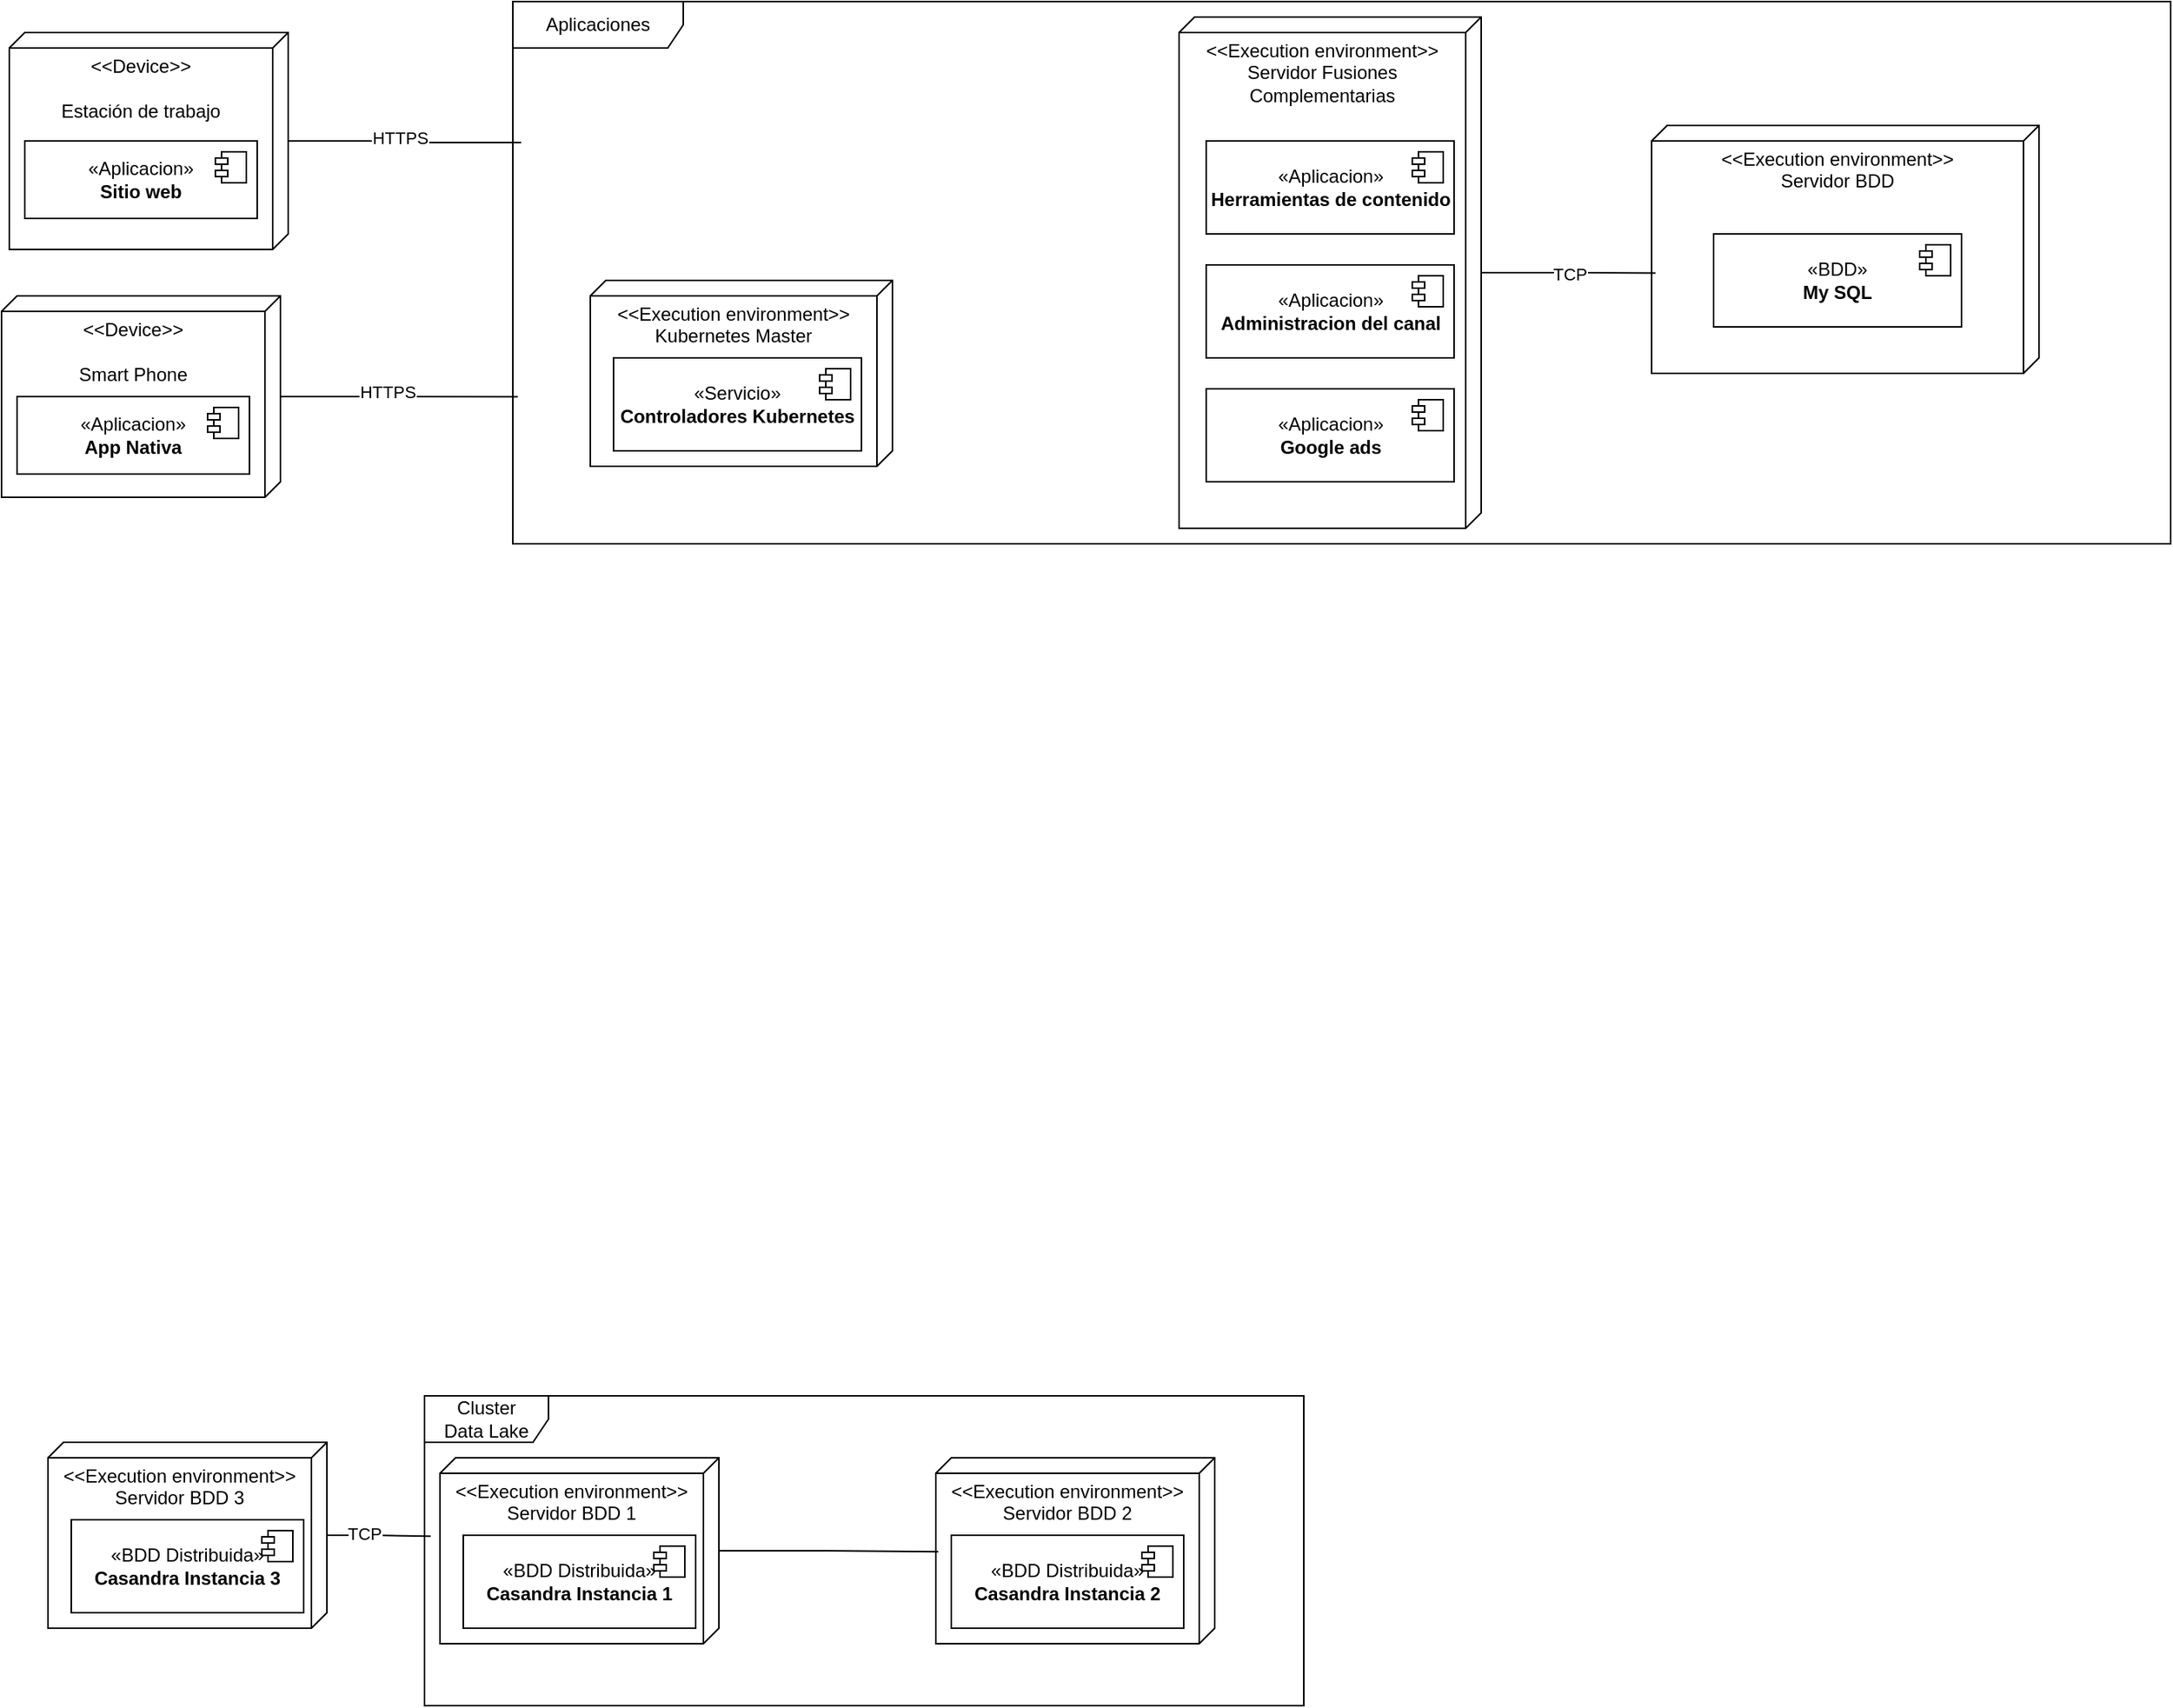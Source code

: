 <mxfile version="24.9.1">
  <diagram name="Page-1" id="y1c4eyKBUa124X-FBVNv">
    <mxGraphModel dx="878" dy="-548" grid="1" gridSize="10" guides="1" tooltips="1" connect="1" arrows="1" fold="1" page="1" pageScale="1" pageWidth="850" pageHeight="1100" math="0" shadow="0">
      <root>
        <mxCell id="0" />
        <mxCell id="1" parent="0" />
        <mxCell id="dvXd4WphclNY3FS19eXK-38" value="&amp;lt;&amp;lt;Execution environment&amp;gt;&amp;gt;&lt;div&gt;&lt;div&gt;Servidor BDD 1&lt;/div&gt;&lt;/div&gt;" style="verticalAlign=top;align=center;spacingTop=8;spacingLeft=2;spacingRight=12;shape=cube;size=10;direction=south;fontStyle=0;html=1;whiteSpace=wrap;" vertex="1" parent="1">
          <mxGeometry x="293" y="2050" width="180" height="120" as="geometry" />
        </mxCell>
        <mxCell id="dvXd4WphclNY3FS19eXK-39" value="«BDD Distribuida»&lt;br&gt;&lt;b&gt;Casandra Instancia 1&lt;/b&gt;" style="html=1;dropTarget=0;whiteSpace=wrap;" vertex="1" parent="1">
          <mxGeometry x="308" y="2100" width="150" height="60" as="geometry" />
        </mxCell>
        <mxCell id="dvXd4WphclNY3FS19eXK-40" value="" style="shape=module;jettyWidth=8;jettyHeight=4;" vertex="1" parent="dvXd4WphclNY3FS19eXK-39">
          <mxGeometry x="1" width="20" height="20" relative="1" as="geometry">
            <mxPoint x="-27" y="7" as="offset" />
          </mxGeometry>
        </mxCell>
        <mxCell id="dvXd4WphclNY3FS19eXK-41" value="&amp;lt;&amp;lt;Execution environment&amp;gt;&amp;gt;&lt;div&gt;&lt;div&gt;Servidor BDD 2&lt;/div&gt;&lt;/div&gt;" style="verticalAlign=top;align=center;spacingTop=8;spacingLeft=2;spacingRight=12;shape=cube;size=10;direction=south;fontStyle=0;html=1;whiteSpace=wrap;" vertex="1" parent="1">
          <mxGeometry x="613" y="2050" width="180" height="120" as="geometry" />
        </mxCell>
        <mxCell id="dvXd4WphclNY3FS19eXK-42" value="«BDD Distribuida»&lt;br&gt;&lt;b&gt;Casandra Instancia 2&lt;/b&gt;" style="html=1;dropTarget=0;whiteSpace=wrap;" vertex="1" parent="1">
          <mxGeometry x="623" y="2100" width="150" height="60" as="geometry" />
        </mxCell>
        <mxCell id="dvXd4WphclNY3FS19eXK-43" value="" style="shape=module;jettyWidth=8;jettyHeight=4;" vertex="1" parent="dvXd4WphclNY3FS19eXK-42">
          <mxGeometry x="1" width="20" height="20" relative="1" as="geometry">
            <mxPoint x="-27" y="7" as="offset" />
          </mxGeometry>
        </mxCell>
        <mxCell id="dvXd4WphclNY3FS19eXK-44" value="&amp;lt;&amp;lt;Execution environment&amp;gt;&amp;gt;&lt;div&gt;&lt;div&gt;Servidor BDD 3&lt;/div&gt;&lt;/div&gt;" style="verticalAlign=top;align=center;spacingTop=8;spacingLeft=2;spacingRight=12;shape=cube;size=10;direction=south;fontStyle=0;html=1;whiteSpace=wrap;" vertex="1" parent="1">
          <mxGeometry x="40" y="2040" width="180" height="120" as="geometry" />
        </mxCell>
        <mxCell id="dvXd4WphclNY3FS19eXK-45" value="«BDD Distribuida»&lt;br&gt;&lt;b&gt;Casandra Instancia 3&lt;/b&gt;" style="html=1;dropTarget=0;whiteSpace=wrap;" vertex="1" parent="1">
          <mxGeometry x="55" y="2090" width="150" height="60" as="geometry" />
        </mxCell>
        <mxCell id="dvXd4WphclNY3FS19eXK-46" value="" style="shape=module;jettyWidth=8;jettyHeight=4;" vertex="1" parent="dvXd4WphclNY3FS19eXK-45">
          <mxGeometry x="1" width="20" height="20" relative="1" as="geometry">
            <mxPoint x="-27" y="7" as="offset" />
          </mxGeometry>
        </mxCell>
        <mxCell id="dvXd4WphclNY3FS19eXK-47" style="edgeStyle=orthogonalEdgeStyle;rounded=0;orthogonalLoop=1;jettySize=auto;html=1;entryX=0.505;entryY=0.991;entryDx=0;entryDy=0;entryPerimeter=0;endArrow=none;endFill=0;" edge="1" parent="1" source="dvXd4WphclNY3FS19eXK-38" target="dvXd4WphclNY3FS19eXK-41">
          <mxGeometry relative="1" as="geometry" />
        </mxCell>
        <mxCell id="dvXd4WphclNY3FS19eXK-48" value="Cluster&lt;div&gt;Data Lake&lt;/div&gt;" style="shape=umlFrame;whiteSpace=wrap;html=1;pointerEvents=0;width=80;height=30;" vertex="1" parent="1">
          <mxGeometry x="283" y="2010" width="567.5" height="200" as="geometry" />
        </mxCell>
        <mxCell id="dvXd4WphclNY3FS19eXK-49" value="&amp;lt;&amp;lt;Execution environment&amp;gt;&amp;gt;&lt;div&gt;Kubernetes Master&lt;/div&gt;" style="verticalAlign=top;align=center;spacingTop=8;spacingLeft=2;spacingRight=12;shape=cube;size=10;direction=south;fontStyle=0;html=1;whiteSpace=wrap;" vertex="1" parent="1">
          <mxGeometry x="390" y="1290" width="195" height="120" as="geometry" />
        </mxCell>
        <mxCell id="dvXd4WphclNY3FS19eXK-50" value="«Servicio»&lt;br&gt;&lt;b&gt;Controladores Kubernetes&lt;/b&gt;" style="html=1;dropTarget=0;whiteSpace=wrap;" vertex="1" parent="1">
          <mxGeometry x="405" y="1340" width="160" height="60" as="geometry" />
        </mxCell>
        <mxCell id="dvXd4WphclNY3FS19eXK-51" value="" style="shape=module;jettyWidth=8;jettyHeight=4;" vertex="1" parent="dvXd4WphclNY3FS19eXK-50">
          <mxGeometry x="1" width="20" height="20" relative="1" as="geometry">
            <mxPoint x="-27" y="7" as="offset" />
          </mxGeometry>
        </mxCell>
        <mxCell id="dvXd4WphclNY3FS19eXK-52" value="&amp;lt;&amp;lt;Execution environment&amp;gt;&amp;gt;&lt;div&gt;Servidor Fusiones Complementarias&lt;/div&gt;&lt;div&gt;&lt;br&gt;&lt;/div&gt;" style="verticalAlign=top;align=center;spacingTop=8;spacingLeft=2;spacingRight=12;shape=cube;size=10;direction=south;fontStyle=0;html=1;whiteSpace=wrap;" vertex="1" parent="1">
          <mxGeometry x="770" y="1120" width="195" height="330" as="geometry" />
        </mxCell>
        <mxCell id="dvXd4WphclNY3FS19eXK-53" value="«Aplicacion»&lt;br&gt;&lt;b&gt;Herramientas de contenido&lt;/b&gt;" style="html=1;dropTarget=0;whiteSpace=wrap;" vertex="1" parent="1">
          <mxGeometry x="787.5" y="1200" width="160" height="60" as="geometry" />
        </mxCell>
        <mxCell id="dvXd4WphclNY3FS19eXK-54" value="" style="shape=module;jettyWidth=8;jettyHeight=4;" vertex="1" parent="dvXd4WphclNY3FS19eXK-53">
          <mxGeometry x="1" width="20" height="20" relative="1" as="geometry">
            <mxPoint x="-27" y="7" as="offset" />
          </mxGeometry>
        </mxCell>
        <mxCell id="dvXd4WphclNY3FS19eXK-55" value="«Aplicacion»&lt;br&gt;&lt;b&gt;Administracion del canal&lt;/b&gt;" style="html=1;dropTarget=0;whiteSpace=wrap;" vertex="1" parent="1">
          <mxGeometry x="787.5" y="1280" width="160" height="60" as="geometry" />
        </mxCell>
        <mxCell id="dvXd4WphclNY3FS19eXK-56" value="" style="shape=module;jettyWidth=8;jettyHeight=4;" vertex="1" parent="dvXd4WphclNY3FS19eXK-55">
          <mxGeometry x="1" width="20" height="20" relative="1" as="geometry">
            <mxPoint x="-27" y="7" as="offset" />
          </mxGeometry>
        </mxCell>
        <mxCell id="dvXd4WphclNY3FS19eXK-57" value="«Aplicacion»&lt;br&gt;&lt;b&gt;Google ads&lt;/b&gt;" style="html=1;dropTarget=0;whiteSpace=wrap;" vertex="1" parent="1">
          <mxGeometry x="787.5" y="1360" width="160" height="60" as="geometry" />
        </mxCell>
        <mxCell id="dvXd4WphclNY3FS19eXK-58" value="" style="shape=module;jettyWidth=8;jettyHeight=4;" vertex="1" parent="dvXd4WphclNY3FS19eXK-57">
          <mxGeometry x="1" width="20" height="20" relative="1" as="geometry">
            <mxPoint x="-27" y="7" as="offset" />
          </mxGeometry>
        </mxCell>
        <mxCell id="dvXd4WphclNY3FS19eXK-59" value="&amp;lt;&amp;lt;Execution environment&amp;gt;&amp;gt;&lt;div&gt;Servidor BDD&lt;/div&gt;" style="verticalAlign=top;align=center;spacingTop=8;spacingLeft=2;spacingRight=12;shape=cube;size=10;direction=south;fontStyle=0;html=1;whiteSpace=wrap;" vertex="1" parent="1">
          <mxGeometry x="1075" y="1190" width="250" height="160" as="geometry" />
        </mxCell>
        <mxCell id="dvXd4WphclNY3FS19eXK-60" value="«BDD»&lt;br&gt;&lt;b&gt;My SQL&lt;/b&gt;" style="html=1;dropTarget=0;whiteSpace=wrap;" vertex="1" parent="1">
          <mxGeometry x="1115" y="1260" width="160" height="60" as="geometry" />
        </mxCell>
        <mxCell id="dvXd4WphclNY3FS19eXK-61" value="" style="shape=module;jettyWidth=8;jettyHeight=4;" vertex="1" parent="dvXd4WphclNY3FS19eXK-60">
          <mxGeometry x="1" width="20" height="20" relative="1" as="geometry">
            <mxPoint x="-27" y="7" as="offset" />
          </mxGeometry>
        </mxCell>
        <mxCell id="dvXd4WphclNY3FS19eXK-62" style="edgeStyle=orthogonalEdgeStyle;rounded=0;orthogonalLoop=1;jettySize=auto;html=1;entryX=0.595;entryY=0.99;entryDx=0;entryDy=0;entryPerimeter=0;endArrow=none;endFill=0;" edge="1" parent="1" source="dvXd4WphclNY3FS19eXK-52" target="dvXd4WphclNY3FS19eXK-59">
          <mxGeometry relative="1" as="geometry" />
        </mxCell>
        <mxCell id="dvXd4WphclNY3FS19eXK-63" value="TCP" style="edgeLabel;html=1;align=center;verticalAlign=middle;resizable=0;points=[];" vertex="1" connectable="0" parent="dvXd4WphclNY3FS19eXK-62">
          <mxGeometry x="0.013" y="-1" relative="1" as="geometry">
            <mxPoint as="offset" />
          </mxGeometry>
        </mxCell>
        <mxCell id="dvXd4WphclNY3FS19eXK-64" value="&amp;lt;&amp;lt;Device&amp;gt;&amp;gt;&lt;div&gt;&lt;br&gt;&lt;/div&gt;&lt;div&gt;Estación de trabajo&lt;/div&gt;&lt;div&gt;&lt;br&gt;&lt;/div&gt;" style="verticalAlign=top;align=center;spacingTop=8;spacingLeft=2;spacingRight=12;shape=cube;size=10;direction=south;fontStyle=0;html=1;whiteSpace=wrap;" vertex="1" parent="1">
          <mxGeometry x="15" y="1130" width="180" height="140" as="geometry" />
        </mxCell>
        <mxCell id="dvXd4WphclNY3FS19eXK-65" value="Aplicaciones" style="shape=umlFrame;whiteSpace=wrap;html=1;pointerEvents=0;width=110;height=30;" vertex="1" parent="1">
          <mxGeometry x="340" y="1110" width="1070" height="350" as="geometry" />
        </mxCell>
        <mxCell id="dvXd4WphclNY3FS19eXK-66" value="&amp;lt;&amp;lt;Device&amp;gt;&amp;gt;&lt;div&gt;&lt;br&gt;&lt;/div&gt;&lt;div&gt;Smart Phone&lt;/div&gt;&lt;div&gt;&lt;br&gt;&lt;/div&gt;" style="verticalAlign=top;align=center;spacingTop=8;spacingLeft=2;spacingRight=12;shape=cube;size=10;direction=south;fontStyle=0;html=1;whiteSpace=wrap;" vertex="1" parent="1">
          <mxGeometry x="10" y="1300" width="180" height="130" as="geometry" />
        </mxCell>
        <mxCell id="dvXd4WphclNY3FS19eXK-67" value="«Aplicacion»&lt;br&gt;&lt;b&gt;Sitio web&lt;/b&gt;" style="html=1;dropTarget=0;whiteSpace=wrap;" vertex="1" parent="1">
          <mxGeometry x="25" y="1200" width="150" height="50" as="geometry" />
        </mxCell>
        <mxCell id="dvXd4WphclNY3FS19eXK-68" value="" style="shape=module;jettyWidth=8;jettyHeight=4;" vertex="1" parent="dvXd4WphclNY3FS19eXK-67">
          <mxGeometry x="1" width="20" height="20" relative="1" as="geometry">
            <mxPoint x="-27" y="7" as="offset" />
          </mxGeometry>
        </mxCell>
        <mxCell id="dvXd4WphclNY3FS19eXK-69" value="«Aplicacion»&lt;br&gt;&lt;b&gt;App Nativa&lt;/b&gt;" style="html=1;dropTarget=0;whiteSpace=wrap;" vertex="1" parent="1">
          <mxGeometry x="20" y="1365" width="150" height="50" as="geometry" />
        </mxCell>
        <mxCell id="dvXd4WphclNY3FS19eXK-70" value="" style="shape=module;jettyWidth=8;jettyHeight=4;" vertex="1" parent="dvXd4WphclNY3FS19eXK-69">
          <mxGeometry x="1" width="20" height="20" relative="1" as="geometry">
            <mxPoint x="-27" y="7" as="offset" />
          </mxGeometry>
        </mxCell>
        <mxCell id="dvXd4WphclNY3FS19eXK-71" style="edgeStyle=orthogonalEdgeStyle;rounded=0;orthogonalLoop=1;jettySize=auto;html=1;entryX=0.005;entryY=0.26;entryDx=0;entryDy=0;entryPerimeter=0;endArrow=none;endFill=0;" edge="1" parent="1" source="dvXd4WphclNY3FS19eXK-64" target="dvXd4WphclNY3FS19eXK-65">
          <mxGeometry relative="1" as="geometry" />
        </mxCell>
        <mxCell id="dvXd4WphclNY3FS19eXK-72" value="HTTPS" style="edgeLabel;html=1;align=center;verticalAlign=middle;resizable=0;points=[];" vertex="1" connectable="0" parent="dvXd4WphclNY3FS19eXK-71">
          <mxGeometry x="-0.058" y="2" relative="1" as="geometry">
            <mxPoint as="offset" />
          </mxGeometry>
        </mxCell>
        <mxCell id="dvXd4WphclNY3FS19eXK-73" style="edgeStyle=orthogonalEdgeStyle;rounded=0;orthogonalLoop=1;jettySize=auto;html=1;entryX=0.003;entryY=0.729;entryDx=0;entryDy=0;entryPerimeter=0;endArrow=none;endFill=0;" edge="1" parent="1" source="dvXd4WphclNY3FS19eXK-66" target="dvXd4WphclNY3FS19eXK-65">
          <mxGeometry relative="1" as="geometry" />
        </mxCell>
        <mxCell id="dvXd4WphclNY3FS19eXK-74" value="HTTPS" style="edgeLabel;html=1;align=center;verticalAlign=middle;resizable=0;points=[];" vertex="1" connectable="0" parent="dvXd4WphclNY3FS19eXK-73">
          <mxGeometry x="-0.087" y="3" relative="1" as="geometry">
            <mxPoint x="-1" as="offset" />
          </mxGeometry>
        </mxCell>
        <mxCell id="dvXd4WphclNY3FS19eXK-75" style="edgeStyle=orthogonalEdgeStyle;rounded=0;orthogonalLoop=1;jettySize=auto;html=1;entryX=0.007;entryY=0.453;entryDx=0;entryDy=0;entryPerimeter=0;endArrow=none;endFill=0;" edge="1" parent="1" source="dvXd4WphclNY3FS19eXK-44" target="dvXd4WphclNY3FS19eXK-48">
          <mxGeometry relative="1" as="geometry" />
        </mxCell>
        <mxCell id="dvXd4WphclNY3FS19eXK-76" value="TCP" style="edgeLabel;html=1;align=center;verticalAlign=middle;resizable=0;points=[];" vertex="1" connectable="0" parent="dvXd4WphclNY3FS19eXK-75">
          <mxGeometry x="-0.285" y="1" relative="1" as="geometry">
            <mxPoint as="offset" />
          </mxGeometry>
        </mxCell>
      </root>
    </mxGraphModel>
  </diagram>
</mxfile>
